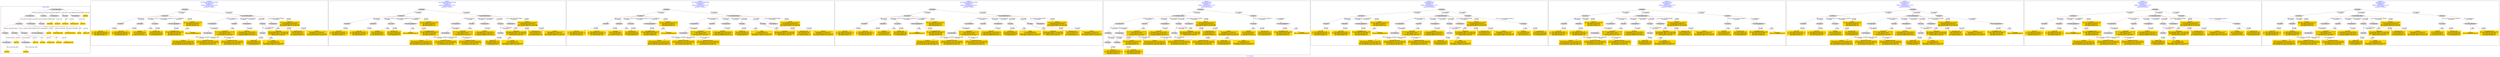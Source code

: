 digraph n0 {
fontcolor="blue"
remincross="true"
label="s21-s-met.json"
subgraph cluster_0 {
label="1-correct model"
n2[style="filled",color="white",fillcolor="lightgray",label="E12_Production1"];
n3[style="filled",color="white",fillcolor="lightgray",label="E21_Person1"];
n4[style="filled",color="white",fillcolor="lightgray",label="E52_Time-Span3"];
n5[style="filled",color="white",fillcolor="lightgray",label="E55_Type1"];
n6[style="filled",color="white",fillcolor="lightgray",label="E67_Birth1"];
n7[style="filled",color="white",fillcolor="lightgray",label="E69_Death1"];
n8[style="filled",color="white",fillcolor="lightgray",label="E74_Group1"];
n9[style="filled",color="white",fillcolor="lightgray",label="E82_Actor_Appellation1"];
n10[style="filled",color="white",fillcolor="lightgray",label="E22_Man-Made_Object1"];
n11[style="filled",color="white",fillcolor="lightgray",label="E35_Title1"];
n12[style="filled",color="white",fillcolor="lightgray",label="E54_Dimension1"];
n13[style="filled",color="white",fillcolor="lightgray",label="E55_Type2"];
n14[style="filled",color="white",fillcolor="lightgray",label="E8_Acquisition1"];
n15[style="filled",color="white",fillcolor="lightgray",label="E52_Time-Span1"];
n16[style="filled",color="white",fillcolor="lightgray",label="E52_Time-Span2"];
n17[shape="plaintext",style="filled",fillcolor="gold",label="nationality"];
n18[shape="plaintext",style="filled",fillcolor="gold",label="medium"];
n19[shape="plaintext",style="filled",fillcolor="gold",label="dateOfEndOfCreation"];
n20[shape="plaintext",style="filled",fillcolor="gold",label="birthDate"];
n21[shape="plaintext",style="filled",fillcolor="gold",label="dateOfStartOfCreation"];
n22[shape="plaintext",style="filled",fillcolor="gold",label="classification"];
n23[shape="plaintext",style="filled",fillcolor="gold",label="deathDate"];
n24[shape="plaintext",style="filled",fillcolor="gold",label="creditLine"];
n25[shape="plaintext",style="filled",fillcolor="gold",label="medium_URI"];
n26[shape="plaintext",style="filled",fillcolor="gold",label="artworkTitle"];
n27[shape="plaintext",style="filled",fillcolor="gold",label="dimensions"];
n28[shape="plaintext",style="filled",fillcolor="gold",label="artistName"];
n29[shape="plaintext",style="filled",fillcolor="gold",label="Birth_URI"];
n30[shape="plaintext",style="filled",fillcolor="gold",label="artistURI"];
n31[shape="plaintext",style="filled",fillcolor="gold",label="classification_URI"];
n32[shape="plaintext",style="filled",fillcolor="gold",label="objectURI"];
n33[shape="plaintext",style="filled",fillcolor="gold",label="nationality_URI"];
n34[shape="plaintext",style="filled",fillcolor="gold",label="Death_URI"];
n35[shape="plaintext",style="filled",fillcolor="gold",label="artistAppellationURI"];
}
subgraph cluster_1 {
label="candidate 0\nlink coherence:0.06451612903225806\nnode coherence:0.1\nconfidence:1.0\nmapping score:0.4222222222222223\ncost:1804.451588\n-precision:0.77-recall:0.71"
n37[style="filled",color="white",fillcolor="lightgray",label="E12_Production1"];
n38[style="filled",color="white",fillcolor="lightgray",label="E52_Time-Span1"];
n39[style="filled",color="white",fillcolor="lightgray",label="E21_Person1"];
n40[style="filled",color="white",fillcolor="lightgray",label="E67_Birth1"];
n41[style="filled",color="white",fillcolor="lightgray",label="E69_Death1"];
n42[style="filled",color="white",fillcolor="lightgray",label="E74_Group1"];
n43[style="filled",color="white",fillcolor="lightgray",label="E82_Actor_Appellation1"];
n44[style="filled",color="white",fillcolor="lightgray",label="E22_Man-Made_Object1"];
n45[style="filled",color="white",fillcolor="lightgray",label="E35_Title1"];
n46[style="filled",color="white",fillcolor="lightgray",label="E54_Dimension1"];
n47[style="filled",color="white",fillcolor="lightgray",label="E55_Type2"];
n48[style="filled",color="white",fillcolor="lightgray",label="E8_Acquisition1"];
n49[style="filled",color="white",fillcolor="lightgray",label="E38_Image1"];
n50[style="filled",color="white",fillcolor="lightgray",label="E55_Type1"];
n51[shape="plaintext",style="filled",fillcolor="gold",label="classification\n[E73_Information_Object,P3_has_note,0.342]\n[E22_Man-Made_Object,P3_has_note,0.283]\n[E33_Linguistic_Object,P3_has_note,0.215]\n[E39_Actor,P3_has_note,0.16]"];
n52[shape="plaintext",style="filled",fillcolor="gold",label="classification_URI\n[E55_Type,classLink,0.612]\n[E55_Type,label,0.155]\n[E74_Group,classLink,0.12]\n[E57_Material,classLink,0.113]"];
n53[shape="plaintext",style="filled",fillcolor="gold",label="artistAppellationURI\n[E82_Actor_Appellation,classLink,0.693]\n[E21_Person,classLink,0.204]\n[E67_Birth,classLink,0.052]\n[E69_Death,classLink,0.052]"];
n54[shape="plaintext",style="filled",fillcolor="gold",label="Birth_URI\n[E67_Birth,classLink,0.518]\n[E82_Actor_Appellation,classLink,0.191]\n[E21_Person,classLink,0.15]\n[E69_Death,classLink,0.141]"];
n55[shape="plaintext",style="filled",fillcolor="gold",label="dimensions\n[E54_Dimension,P3_has_note,0.822]\n[E22_Man-Made_Object,P3_has_note,0.079]\n[E82_Actor_Appellation,label,0.053]\n[E73_Information_Object,P3_has_note,0.045]"];
n56[shape="plaintext",style="filled",fillcolor="gold",label="medium_URI\n[E74_Group,classLink,0.326]\n[E55_Type,classLink,0.312]\n[E57_Material,classLink,0.306]\n[E55_Type,label,0.055]"];
n57[shape="plaintext",style="filled",fillcolor="gold",label="medium\n[E55_Type,label,0.338]\n[E57_Material,label,0.306]\n[E29_Design_or_Procedure,P3_has_note,0.239]\n[E33_Linguistic_Object,P3_has_note,0.117]"];
n58[shape="plaintext",style="filled",fillcolor="gold",label="artworkTitle\n[E22_Man-Made_Object,P3_has_note,0.315]\n[E35_Title,label,0.244]\n[E33_Linguistic_Object,P3_has_note,0.239]\n[E21_Person,P3_has_note,0.202]"];
n59[shape="plaintext",style="filled",fillcolor="gold",label="birthDate\n[E69_Death,P82_at_some_time_within,0.415]\n[E52_Time-Span,P82b_end_of_the_end,0.339]\n[E52_Time-Span,P82_at_some_time_within,0.174]\n[E52_Time-Span,P82a_begin_of_the_begin,0.073]"];
n60[shape="plaintext",style="filled",fillcolor="gold",label="dateOfStartOfCreation\n[E52_Time-Span,P82b_end_of_the_end,0.404]\n[E52_Time-Span,P82_at_some_time_within,0.285]\n[E12_Production,P3_has_note,0.167]\n[E34_Inscription,P3_has_note,0.144]"];
n61[shape="plaintext",style="filled",fillcolor="gold",label="nationality\n[E74_Group,label,0.522]\n[E74_Group,classLink,0.36]\n[E55_Type,label,0.063]\n[E21_Person,P3_has_note,0.055]"];
n62[shape="plaintext",style="filled",fillcolor="gold",label="dateOfEndOfCreation\n[E52_Time-Span,P82b_end_of_the_end,0.404]\n[E52_Time-Span,P82_at_some_time_within,0.285]\n[E12_Production,P3_has_note,0.167]\n[E34_Inscription,P3_has_note,0.144]"];
n63[shape="plaintext",style="filled",fillcolor="gold",label="nationality_URI\n[E74_Group,classLink,0.71]\n[E55_Type,classLink,0.169]\n[E57_Material,classLink,0.081]\n[E74_Group,label,0.039]"];
n64[shape="plaintext",style="filled",fillcolor="gold",label="creditLine\n[E8_Acquisition,P3_has_note,0.572]\n[E30_Right,P3_has_note,0.276]\n[E73_Information_Object,P3_has_note,0.081]\n[E33_Linguistic_Object,P3_has_note,0.071]"];
n65[shape="plaintext",style="filled",fillcolor="gold",label="artistName\n[E82_Actor_Appellation,label,1.0]"];
n66[shape="plaintext",style="filled",fillcolor="gold",label="artistURI\n[E82_Actor_Appellation,classLink,0.307]\n[E21_Person,classLink,0.24]\n[E67_Birth,classLink,0.227]\n[E69_Death,classLink,0.226]"];
n67[shape="plaintext",style="filled",fillcolor="gold",label="Death_URI\n[E69_Death,classLink,0.516]\n[E82_Actor_Appellation,classLink,0.191]\n[E21_Person,classLink,0.149]\n[E67_Birth,classLink,0.144]"];
n68[shape="plaintext",style="filled",fillcolor="gold",label="objectURI\n[E22_Man-Made_Object,classLink,0.668]\n[E8_Acquisition,classLink,0.256]\n[E22_Man-Made_Object,P3_has_note,0.04]\n[E33_Linguistic_Object,P3_has_note,0.036]"];
}
subgraph cluster_2 {
label="candidate 1\nlink coherence:0.06451612903225806\nnode coherence:0.1\nconfidence:1.0\nmapping score:0.4222222222222223\ncost:1804.469716\n-precision:0.77-recall:0.71"
n70[style="filled",color="white",fillcolor="lightgray",label="E12_Production1"];
n71[style="filled",color="white",fillcolor="lightgray",label="E52_Time-Span1"];
n72[style="filled",color="white",fillcolor="lightgray",label="E21_Person1"];
n73[style="filled",color="white",fillcolor="lightgray",label="E67_Birth1"];
n74[style="filled",color="white",fillcolor="lightgray",label="E69_Death1"];
n75[style="filled",color="white",fillcolor="lightgray",label="E74_Group1"];
n76[style="filled",color="white",fillcolor="lightgray",label="E82_Actor_Appellation2"];
n77[style="filled",color="white",fillcolor="lightgray",label="E22_Man-Made_Object1"];
n78[style="filled",color="white",fillcolor="lightgray",label="E35_Title1"];
n79[style="filled",color="white",fillcolor="lightgray",label="E54_Dimension1"];
n80[style="filled",color="white",fillcolor="lightgray",label="E55_Type2"];
n81[style="filled",color="white",fillcolor="lightgray",label="E8_Acquisition1"];
n82[style="filled",color="white",fillcolor="lightgray",label="E38_Image1"];
n83[style="filled",color="white",fillcolor="lightgray",label="E55_Type1"];
n84[shape="plaintext",style="filled",fillcolor="gold",label="classification\n[E73_Information_Object,P3_has_note,0.342]\n[E22_Man-Made_Object,P3_has_note,0.283]\n[E33_Linguistic_Object,P3_has_note,0.215]\n[E39_Actor,P3_has_note,0.16]"];
n85[shape="plaintext",style="filled",fillcolor="gold",label="classification_URI\n[E55_Type,classLink,0.612]\n[E55_Type,label,0.155]\n[E74_Group,classLink,0.12]\n[E57_Material,classLink,0.113]"];
n86[shape="plaintext",style="filled",fillcolor="gold",label="artistName\n[E82_Actor_Appellation,label,1.0]"];
n87[shape="plaintext",style="filled",fillcolor="gold",label="Birth_URI\n[E67_Birth,classLink,0.518]\n[E82_Actor_Appellation,classLink,0.191]\n[E21_Person,classLink,0.15]\n[E69_Death,classLink,0.141]"];
n88[shape="plaintext",style="filled",fillcolor="gold",label="dimensions\n[E54_Dimension,P3_has_note,0.822]\n[E22_Man-Made_Object,P3_has_note,0.079]\n[E82_Actor_Appellation,label,0.053]\n[E73_Information_Object,P3_has_note,0.045]"];
n89[shape="plaintext",style="filled",fillcolor="gold",label="medium_URI\n[E74_Group,classLink,0.326]\n[E55_Type,classLink,0.312]\n[E57_Material,classLink,0.306]\n[E55_Type,label,0.055]"];
n90[shape="plaintext",style="filled",fillcolor="gold",label="medium\n[E55_Type,label,0.338]\n[E57_Material,label,0.306]\n[E29_Design_or_Procedure,P3_has_note,0.239]\n[E33_Linguistic_Object,P3_has_note,0.117]"];
n91[shape="plaintext",style="filled",fillcolor="gold",label="artworkTitle\n[E22_Man-Made_Object,P3_has_note,0.315]\n[E35_Title,label,0.244]\n[E33_Linguistic_Object,P3_has_note,0.239]\n[E21_Person,P3_has_note,0.202]"];
n92[shape="plaintext",style="filled",fillcolor="gold",label="artistAppellationURI\n[E82_Actor_Appellation,classLink,0.693]\n[E21_Person,classLink,0.204]\n[E67_Birth,classLink,0.052]\n[E69_Death,classLink,0.052]"];
n93[shape="plaintext",style="filled",fillcolor="gold",label="birthDate\n[E69_Death,P82_at_some_time_within,0.415]\n[E52_Time-Span,P82b_end_of_the_end,0.339]\n[E52_Time-Span,P82_at_some_time_within,0.174]\n[E52_Time-Span,P82a_begin_of_the_begin,0.073]"];
n94[shape="plaintext",style="filled",fillcolor="gold",label="dateOfStartOfCreation\n[E52_Time-Span,P82b_end_of_the_end,0.404]\n[E52_Time-Span,P82_at_some_time_within,0.285]\n[E12_Production,P3_has_note,0.167]\n[E34_Inscription,P3_has_note,0.144]"];
n95[shape="plaintext",style="filled",fillcolor="gold",label="nationality\n[E74_Group,label,0.522]\n[E74_Group,classLink,0.36]\n[E55_Type,label,0.063]\n[E21_Person,P3_has_note,0.055]"];
n96[shape="plaintext",style="filled",fillcolor="gold",label="dateOfEndOfCreation\n[E52_Time-Span,P82b_end_of_the_end,0.404]\n[E52_Time-Span,P82_at_some_time_within,0.285]\n[E12_Production,P3_has_note,0.167]\n[E34_Inscription,P3_has_note,0.144]"];
n97[shape="plaintext",style="filled",fillcolor="gold",label="nationality_URI\n[E74_Group,classLink,0.71]\n[E55_Type,classLink,0.169]\n[E57_Material,classLink,0.081]\n[E74_Group,label,0.039]"];
n98[shape="plaintext",style="filled",fillcolor="gold",label="creditLine\n[E8_Acquisition,P3_has_note,0.572]\n[E30_Right,P3_has_note,0.276]\n[E73_Information_Object,P3_has_note,0.081]\n[E33_Linguistic_Object,P3_has_note,0.071]"];
n99[shape="plaintext",style="filled",fillcolor="gold",label="artistURI\n[E82_Actor_Appellation,classLink,0.307]\n[E21_Person,classLink,0.24]\n[E67_Birth,classLink,0.227]\n[E69_Death,classLink,0.226]"];
n100[shape="plaintext",style="filled",fillcolor="gold",label="Death_URI\n[E69_Death,classLink,0.516]\n[E82_Actor_Appellation,classLink,0.191]\n[E21_Person,classLink,0.149]\n[E67_Birth,classLink,0.144]"];
n101[shape="plaintext",style="filled",fillcolor="gold",label="objectURI\n[E22_Man-Made_Object,classLink,0.668]\n[E8_Acquisition,classLink,0.256]\n[E22_Man-Made_Object,P3_has_note,0.04]\n[E33_Linguistic_Object,P3_has_note,0.036]"];
}
subgraph cluster_3 {
label="candidate 2\nlink coherence:0.06451612903225806\nnode coherence:0.1\nconfidence:1.0\nmapping score:0.4222222222222223\ncost:1804.590231\n-precision:0.77-recall:0.71"
n103[style="filled",color="white",fillcolor="lightgray",label="E12_Production1"];
n104[style="filled",color="white",fillcolor="lightgray",label="E52_Time-Span1"];
n105[style="filled",color="white",fillcolor="lightgray",label="E21_Person1"];
n106[style="filled",color="white",fillcolor="lightgray",label="E67_Birth1"];
n107[style="filled",color="white",fillcolor="lightgray",label="E69_Death1"];
n108[style="filled",color="white",fillcolor="lightgray",label="E74_Group1"];
n109[style="filled",color="white",fillcolor="lightgray",label="E82_Actor_Appellation1"];
n110[style="filled",color="white",fillcolor="lightgray",label="E22_Man-Made_Object1"];
n111[style="filled",color="white",fillcolor="lightgray",label="E35_Title1"];
n112[style="filled",color="white",fillcolor="lightgray",label="E54_Dimension1"];
n113[style="filled",color="white",fillcolor="lightgray",label="E55_Type1"];
n114[style="filled",color="white",fillcolor="lightgray",label="E55_Type2"];
n115[style="filled",color="white",fillcolor="lightgray",label="E8_Acquisition1"];
n116[style="filled",color="white",fillcolor="lightgray",label="E38_Image1"];
n117[shape="plaintext",style="filled",fillcolor="gold",label="classification\n[E73_Information_Object,P3_has_note,0.342]\n[E22_Man-Made_Object,P3_has_note,0.283]\n[E33_Linguistic_Object,P3_has_note,0.215]\n[E39_Actor,P3_has_note,0.16]"];
n118[shape="plaintext",style="filled",fillcolor="gold",label="classification_URI\n[E55_Type,classLink,0.612]\n[E55_Type,label,0.155]\n[E74_Group,classLink,0.12]\n[E57_Material,classLink,0.113]"];
n119[shape="plaintext",style="filled",fillcolor="gold",label="artistAppellationURI\n[E82_Actor_Appellation,classLink,0.693]\n[E21_Person,classLink,0.204]\n[E67_Birth,classLink,0.052]\n[E69_Death,classLink,0.052]"];
n120[shape="plaintext",style="filled",fillcolor="gold",label="Birth_URI\n[E67_Birth,classLink,0.518]\n[E82_Actor_Appellation,classLink,0.191]\n[E21_Person,classLink,0.15]\n[E69_Death,classLink,0.141]"];
n121[shape="plaintext",style="filled",fillcolor="gold",label="dimensions\n[E54_Dimension,P3_has_note,0.822]\n[E22_Man-Made_Object,P3_has_note,0.079]\n[E82_Actor_Appellation,label,0.053]\n[E73_Information_Object,P3_has_note,0.045]"];
n122[shape="plaintext",style="filled",fillcolor="gold",label="medium_URI\n[E74_Group,classLink,0.326]\n[E55_Type,classLink,0.312]\n[E57_Material,classLink,0.306]\n[E55_Type,label,0.055]"];
n123[shape="plaintext",style="filled",fillcolor="gold",label="medium\n[E55_Type,label,0.338]\n[E57_Material,label,0.306]\n[E29_Design_or_Procedure,P3_has_note,0.239]\n[E33_Linguistic_Object,P3_has_note,0.117]"];
n124[shape="plaintext",style="filled",fillcolor="gold",label="artworkTitle\n[E22_Man-Made_Object,P3_has_note,0.315]\n[E35_Title,label,0.244]\n[E33_Linguistic_Object,P3_has_note,0.239]\n[E21_Person,P3_has_note,0.202]"];
n125[shape="plaintext",style="filled",fillcolor="gold",label="birthDate\n[E69_Death,P82_at_some_time_within,0.415]\n[E52_Time-Span,P82b_end_of_the_end,0.339]\n[E52_Time-Span,P82_at_some_time_within,0.174]\n[E52_Time-Span,P82a_begin_of_the_begin,0.073]"];
n126[shape="plaintext",style="filled",fillcolor="gold",label="dateOfStartOfCreation\n[E52_Time-Span,P82b_end_of_the_end,0.404]\n[E52_Time-Span,P82_at_some_time_within,0.285]\n[E12_Production,P3_has_note,0.167]\n[E34_Inscription,P3_has_note,0.144]"];
n127[shape="plaintext",style="filled",fillcolor="gold",label="nationality\n[E74_Group,label,0.522]\n[E74_Group,classLink,0.36]\n[E55_Type,label,0.063]\n[E21_Person,P3_has_note,0.055]"];
n128[shape="plaintext",style="filled",fillcolor="gold",label="dateOfEndOfCreation\n[E52_Time-Span,P82b_end_of_the_end,0.404]\n[E52_Time-Span,P82_at_some_time_within,0.285]\n[E12_Production,P3_has_note,0.167]\n[E34_Inscription,P3_has_note,0.144]"];
n129[shape="plaintext",style="filled",fillcolor="gold",label="nationality_URI\n[E74_Group,classLink,0.71]\n[E55_Type,classLink,0.169]\n[E57_Material,classLink,0.081]\n[E74_Group,label,0.039]"];
n130[shape="plaintext",style="filled",fillcolor="gold",label="creditLine\n[E8_Acquisition,P3_has_note,0.572]\n[E30_Right,P3_has_note,0.276]\n[E73_Information_Object,P3_has_note,0.081]\n[E33_Linguistic_Object,P3_has_note,0.071]"];
n131[shape="plaintext",style="filled",fillcolor="gold",label="artistName\n[E82_Actor_Appellation,label,1.0]"];
n132[shape="plaintext",style="filled",fillcolor="gold",label="artistURI\n[E82_Actor_Appellation,classLink,0.307]\n[E21_Person,classLink,0.24]\n[E67_Birth,classLink,0.227]\n[E69_Death,classLink,0.226]"];
n133[shape="plaintext",style="filled",fillcolor="gold",label="Death_URI\n[E69_Death,classLink,0.516]\n[E82_Actor_Appellation,classLink,0.191]\n[E21_Person,classLink,0.149]\n[E67_Birth,classLink,0.144]"];
n134[shape="plaintext",style="filled",fillcolor="gold",label="objectURI\n[E22_Man-Made_Object,classLink,0.668]\n[E8_Acquisition,classLink,0.256]\n[E22_Man-Made_Object,P3_has_note,0.04]\n[E33_Linguistic_Object,P3_has_note,0.036]"];
}
subgraph cluster_4 {
label="candidate 3\nlink coherence:0.06451612903225806\nnode coherence:0.1\nconfidence:1.0\nmapping score:0.4222222222222223\ncost:1804.608359\n-precision:0.77-recall:0.71"
n136[style="filled",color="white",fillcolor="lightgray",label="E12_Production1"];
n137[style="filled",color="white",fillcolor="lightgray",label="E52_Time-Span1"];
n138[style="filled",color="white",fillcolor="lightgray",label="E21_Person1"];
n139[style="filled",color="white",fillcolor="lightgray",label="E67_Birth1"];
n140[style="filled",color="white",fillcolor="lightgray",label="E69_Death1"];
n141[style="filled",color="white",fillcolor="lightgray",label="E74_Group1"];
n142[style="filled",color="white",fillcolor="lightgray",label="E82_Actor_Appellation2"];
n143[style="filled",color="white",fillcolor="lightgray",label="E22_Man-Made_Object1"];
n144[style="filled",color="white",fillcolor="lightgray",label="E35_Title1"];
n145[style="filled",color="white",fillcolor="lightgray",label="E54_Dimension1"];
n146[style="filled",color="white",fillcolor="lightgray",label="E55_Type1"];
n147[style="filled",color="white",fillcolor="lightgray",label="E55_Type2"];
n148[style="filled",color="white",fillcolor="lightgray",label="E8_Acquisition1"];
n149[style="filled",color="white",fillcolor="lightgray",label="E38_Image1"];
n150[shape="plaintext",style="filled",fillcolor="gold",label="classification\n[E73_Information_Object,P3_has_note,0.342]\n[E22_Man-Made_Object,P3_has_note,0.283]\n[E33_Linguistic_Object,P3_has_note,0.215]\n[E39_Actor,P3_has_note,0.16]"];
n151[shape="plaintext",style="filled",fillcolor="gold",label="classification_URI\n[E55_Type,classLink,0.612]\n[E55_Type,label,0.155]\n[E74_Group,classLink,0.12]\n[E57_Material,classLink,0.113]"];
n152[shape="plaintext",style="filled",fillcolor="gold",label="artistName\n[E82_Actor_Appellation,label,1.0]"];
n153[shape="plaintext",style="filled",fillcolor="gold",label="Birth_URI\n[E67_Birth,classLink,0.518]\n[E82_Actor_Appellation,classLink,0.191]\n[E21_Person,classLink,0.15]\n[E69_Death,classLink,0.141]"];
n154[shape="plaintext",style="filled",fillcolor="gold",label="dimensions\n[E54_Dimension,P3_has_note,0.822]\n[E22_Man-Made_Object,P3_has_note,0.079]\n[E82_Actor_Appellation,label,0.053]\n[E73_Information_Object,P3_has_note,0.045]"];
n155[shape="plaintext",style="filled",fillcolor="gold",label="medium_URI\n[E74_Group,classLink,0.326]\n[E55_Type,classLink,0.312]\n[E57_Material,classLink,0.306]\n[E55_Type,label,0.055]"];
n156[shape="plaintext",style="filled",fillcolor="gold",label="medium\n[E55_Type,label,0.338]\n[E57_Material,label,0.306]\n[E29_Design_or_Procedure,P3_has_note,0.239]\n[E33_Linguistic_Object,P3_has_note,0.117]"];
n157[shape="plaintext",style="filled",fillcolor="gold",label="artworkTitle\n[E22_Man-Made_Object,P3_has_note,0.315]\n[E35_Title,label,0.244]\n[E33_Linguistic_Object,P3_has_note,0.239]\n[E21_Person,P3_has_note,0.202]"];
n158[shape="plaintext",style="filled",fillcolor="gold",label="artistAppellationURI\n[E82_Actor_Appellation,classLink,0.693]\n[E21_Person,classLink,0.204]\n[E67_Birth,classLink,0.052]\n[E69_Death,classLink,0.052]"];
n159[shape="plaintext",style="filled",fillcolor="gold",label="birthDate\n[E69_Death,P82_at_some_time_within,0.415]\n[E52_Time-Span,P82b_end_of_the_end,0.339]\n[E52_Time-Span,P82_at_some_time_within,0.174]\n[E52_Time-Span,P82a_begin_of_the_begin,0.073]"];
n160[shape="plaintext",style="filled",fillcolor="gold",label="dateOfStartOfCreation\n[E52_Time-Span,P82b_end_of_the_end,0.404]\n[E52_Time-Span,P82_at_some_time_within,0.285]\n[E12_Production,P3_has_note,0.167]\n[E34_Inscription,P3_has_note,0.144]"];
n161[shape="plaintext",style="filled",fillcolor="gold",label="nationality\n[E74_Group,label,0.522]\n[E74_Group,classLink,0.36]\n[E55_Type,label,0.063]\n[E21_Person,P3_has_note,0.055]"];
n162[shape="plaintext",style="filled",fillcolor="gold",label="dateOfEndOfCreation\n[E52_Time-Span,P82b_end_of_the_end,0.404]\n[E52_Time-Span,P82_at_some_time_within,0.285]\n[E12_Production,P3_has_note,0.167]\n[E34_Inscription,P3_has_note,0.144]"];
n163[shape="plaintext",style="filled",fillcolor="gold",label="nationality_URI\n[E74_Group,classLink,0.71]\n[E55_Type,classLink,0.169]\n[E57_Material,classLink,0.081]\n[E74_Group,label,0.039]"];
n164[shape="plaintext",style="filled",fillcolor="gold",label="creditLine\n[E8_Acquisition,P3_has_note,0.572]\n[E30_Right,P3_has_note,0.276]\n[E73_Information_Object,P3_has_note,0.081]\n[E33_Linguistic_Object,P3_has_note,0.071]"];
n165[shape="plaintext",style="filled",fillcolor="gold",label="artistURI\n[E82_Actor_Appellation,classLink,0.307]\n[E21_Person,classLink,0.24]\n[E67_Birth,classLink,0.227]\n[E69_Death,classLink,0.226]"];
n166[shape="plaintext",style="filled",fillcolor="gold",label="Death_URI\n[E69_Death,classLink,0.516]\n[E82_Actor_Appellation,classLink,0.191]\n[E21_Person,classLink,0.149]\n[E67_Birth,classLink,0.144]"];
n167[shape="plaintext",style="filled",fillcolor="gold",label="objectURI\n[E22_Man-Made_Object,classLink,0.668]\n[E8_Acquisition,classLink,0.256]\n[E22_Man-Made_Object,P3_has_note,0.04]\n[E33_Linguistic_Object,P3_has_note,0.036]"];
}
subgraph cluster_5 {
label="candidate 4\nlink coherence:0.0625\nnode coherence:0.1\nconfidence:1.0\nmapping score:0.4222222222222223\ncost:1804.833125\n-precision:0.64-recall:0.64"
n169[style="filled",color="white",fillcolor="lightgray",label="E12_Production1"];
n170[style="filled",color="white",fillcolor="lightgray",label="E21_Person1"];
n171[style="filled",color="white",fillcolor="lightgray",label="E52_Time-Span1"];
n172[style="filled",color="white",fillcolor="lightgray",label="E67_Birth1"];
n173[style="filled",color="white",fillcolor="lightgray",label="E69_Death1"];
n174[style="filled",color="white",fillcolor="lightgray",label="E22_Man-Made_Object1"];
n175[style="filled",color="white",fillcolor="lightgray",label="E35_Title1"];
n176[style="filled",color="white",fillcolor="lightgray",label="E54_Dimension1"];
n177[style="filled",color="white",fillcolor="lightgray",label="E55_Type2"];
n178[style="filled",color="white",fillcolor="lightgray",label="E8_Acquisition1"];
n179[style="filled",color="white",fillcolor="lightgray",label="E38_Image1"];
n180[style="filled",color="white",fillcolor="lightgray",label="E39_Actor1"];
n181[style="filled",color="white",fillcolor="lightgray",label="E74_Group1"];
n182[style="filled",color="white",fillcolor="lightgray",label="E82_Actor_Appellation1"];
n183[style="filled",color="white",fillcolor="lightgray",label="E55_Type1"];
n184[shape="plaintext",style="filled",fillcolor="gold",label="classification\n[E73_Information_Object,P3_has_note,0.342]\n[E22_Man-Made_Object,P3_has_note,0.283]\n[E33_Linguistic_Object,P3_has_note,0.215]\n[E39_Actor,P3_has_note,0.16]"];
n185[shape="plaintext",style="filled",fillcolor="gold",label="classification_URI\n[E55_Type,classLink,0.612]\n[E55_Type,label,0.155]\n[E74_Group,classLink,0.12]\n[E57_Material,classLink,0.113]"];
n186[shape="plaintext",style="filled",fillcolor="gold",label="artistAppellationURI\n[E82_Actor_Appellation,classLink,0.693]\n[E21_Person,classLink,0.204]\n[E67_Birth,classLink,0.052]\n[E69_Death,classLink,0.052]"];
n187[shape="plaintext",style="filled",fillcolor="gold",label="Birth_URI\n[E67_Birth,classLink,0.518]\n[E82_Actor_Appellation,classLink,0.191]\n[E21_Person,classLink,0.15]\n[E69_Death,classLink,0.141]"];
n188[shape="plaintext",style="filled",fillcolor="gold",label="dimensions\n[E54_Dimension,P3_has_note,0.822]\n[E22_Man-Made_Object,P3_has_note,0.079]\n[E82_Actor_Appellation,label,0.053]\n[E73_Information_Object,P3_has_note,0.045]"];
n189[shape="plaintext",style="filled",fillcolor="gold",label="medium_URI\n[E74_Group,classLink,0.326]\n[E55_Type,classLink,0.312]\n[E57_Material,classLink,0.306]\n[E55_Type,label,0.055]"];
n190[shape="plaintext",style="filled",fillcolor="gold",label="medium\n[E55_Type,label,0.338]\n[E57_Material,label,0.306]\n[E29_Design_or_Procedure,P3_has_note,0.239]\n[E33_Linguistic_Object,P3_has_note,0.117]"];
n191[shape="plaintext",style="filled",fillcolor="gold",label="artworkTitle\n[E22_Man-Made_Object,P3_has_note,0.315]\n[E35_Title,label,0.244]\n[E33_Linguistic_Object,P3_has_note,0.239]\n[E21_Person,P3_has_note,0.202]"];
n192[shape="plaintext",style="filled",fillcolor="gold",label="birthDate\n[E69_Death,P82_at_some_time_within,0.415]\n[E52_Time-Span,P82b_end_of_the_end,0.339]\n[E52_Time-Span,P82_at_some_time_within,0.174]\n[E52_Time-Span,P82a_begin_of_the_begin,0.073]"];
n193[shape="plaintext",style="filled",fillcolor="gold",label="dateOfStartOfCreation\n[E52_Time-Span,P82b_end_of_the_end,0.404]\n[E52_Time-Span,P82_at_some_time_within,0.285]\n[E12_Production,P3_has_note,0.167]\n[E34_Inscription,P3_has_note,0.144]"];
n194[shape="plaintext",style="filled",fillcolor="gold",label="nationality\n[E74_Group,label,0.522]\n[E74_Group,classLink,0.36]\n[E55_Type,label,0.063]\n[E21_Person,P3_has_note,0.055]"];
n195[shape="plaintext",style="filled",fillcolor="gold",label="dateOfEndOfCreation\n[E52_Time-Span,P82b_end_of_the_end,0.404]\n[E52_Time-Span,P82_at_some_time_within,0.285]\n[E12_Production,P3_has_note,0.167]\n[E34_Inscription,P3_has_note,0.144]"];
n196[shape="plaintext",style="filled",fillcolor="gold",label="nationality_URI\n[E74_Group,classLink,0.71]\n[E55_Type,classLink,0.169]\n[E57_Material,classLink,0.081]\n[E74_Group,label,0.039]"];
n197[shape="plaintext",style="filled",fillcolor="gold",label="creditLine\n[E8_Acquisition,P3_has_note,0.572]\n[E30_Right,P3_has_note,0.276]\n[E73_Information_Object,P3_has_note,0.081]\n[E33_Linguistic_Object,P3_has_note,0.071]"];
n198[shape="plaintext",style="filled",fillcolor="gold",label="artistName\n[E82_Actor_Appellation,label,1.0]"];
n199[shape="plaintext",style="filled",fillcolor="gold",label="artistURI\n[E82_Actor_Appellation,classLink,0.307]\n[E21_Person,classLink,0.24]\n[E67_Birth,classLink,0.227]\n[E69_Death,classLink,0.226]"];
n200[shape="plaintext",style="filled",fillcolor="gold",label="Death_URI\n[E69_Death,classLink,0.516]\n[E82_Actor_Appellation,classLink,0.191]\n[E21_Person,classLink,0.149]\n[E67_Birth,classLink,0.144]"];
n201[shape="plaintext",style="filled",fillcolor="gold",label="objectURI\n[E22_Man-Made_Object,classLink,0.668]\n[E8_Acquisition,classLink,0.256]\n[E22_Man-Made_Object,P3_has_note,0.04]\n[E33_Linguistic_Object,P3_has_note,0.036]"];
}
subgraph cluster_6 {
label="candidate 5\nlink coherence:0.0625\nnode coherence:0.1\nconfidence:1.0\nmapping score:0.4222222222222223\ncost:1804.850655\n-precision:0.64-recall:0.64"
n203[style="filled",color="white",fillcolor="lightgray",label="E12_Production1"];
n204[style="filled",color="white",fillcolor="lightgray",label="E52_Time-Span1"];
n205[style="filled",color="white",fillcolor="lightgray",label="E21_Person1"];
n206[style="filled",color="white",fillcolor="lightgray",label="E67_Birth1"];
n207[style="filled",color="white",fillcolor="lightgray",label="E69_Death1"];
n208[style="filled",color="white",fillcolor="lightgray",label="E82_Actor_Appellation1"];
n209[style="filled",color="white",fillcolor="lightgray",label="E22_Man-Made_Object1"];
n210[style="filled",color="white",fillcolor="lightgray",label="E35_Title1"];
n211[style="filled",color="white",fillcolor="lightgray",label="E54_Dimension1"];
n212[style="filled",color="white",fillcolor="lightgray",label="E55_Type2"];
n213[style="filled",color="white",fillcolor="lightgray",label="E8_Acquisition1"];
n214[style="filled",color="white",fillcolor="lightgray",label="E38_Image1"];
n215[style="filled",color="white",fillcolor="lightgray",label="E39_Actor1"];
n216[style="filled",color="white",fillcolor="lightgray",label="E74_Group1"];
n217[style="filled",color="white",fillcolor="lightgray",label="E55_Type1"];
n218[shape="plaintext",style="filled",fillcolor="gold",label="classification\n[E73_Information_Object,P3_has_note,0.342]\n[E22_Man-Made_Object,P3_has_note,0.283]\n[E33_Linguistic_Object,P3_has_note,0.215]\n[E39_Actor,P3_has_note,0.16]"];
n219[shape="plaintext",style="filled",fillcolor="gold",label="classification_URI\n[E55_Type,classLink,0.612]\n[E55_Type,label,0.155]\n[E74_Group,classLink,0.12]\n[E57_Material,classLink,0.113]"];
n220[shape="plaintext",style="filled",fillcolor="gold",label="artistAppellationURI\n[E82_Actor_Appellation,classLink,0.693]\n[E21_Person,classLink,0.204]\n[E67_Birth,classLink,0.052]\n[E69_Death,classLink,0.052]"];
n221[shape="plaintext",style="filled",fillcolor="gold",label="Birth_URI\n[E67_Birth,classLink,0.518]\n[E82_Actor_Appellation,classLink,0.191]\n[E21_Person,classLink,0.15]\n[E69_Death,classLink,0.141]"];
n222[shape="plaintext",style="filled",fillcolor="gold",label="dimensions\n[E54_Dimension,P3_has_note,0.822]\n[E22_Man-Made_Object,P3_has_note,0.079]\n[E82_Actor_Appellation,label,0.053]\n[E73_Information_Object,P3_has_note,0.045]"];
n223[shape="plaintext",style="filled",fillcolor="gold",label="medium_URI\n[E74_Group,classLink,0.326]\n[E55_Type,classLink,0.312]\n[E57_Material,classLink,0.306]\n[E55_Type,label,0.055]"];
n224[shape="plaintext",style="filled",fillcolor="gold",label="medium\n[E55_Type,label,0.338]\n[E57_Material,label,0.306]\n[E29_Design_or_Procedure,P3_has_note,0.239]\n[E33_Linguistic_Object,P3_has_note,0.117]"];
n225[shape="plaintext",style="filled",fillcolor="gold",label="artworkTitle\n[E22_Man-Made_Object,P3_has_note,0.315]\n[E35_Title,label,0.244]\n[E33_Linguistic_Object,P3_has_note,0.239]\n[E21_Person,P3_has_note,0.202]"];
n226[shape="plaintext",style="filled",fillcolor="gold",label="birthDate\n[E69_Death,P82_at_some_time_within,0.415]\n[E52_Time-Span,P82b_end_of_the_end,0.339]\n[E52_Time-Span,P82_at_some_time_within,0.174]\n[E52_Time-Span,P82a_begin_of_the_begin,0.073]"];
n227[shape="plaintext",style="filled",fillcolor="gold",label="dateOfStartOfCreation\n[E52_Time-Span,P82b_end_of_the_end,0.404]\n[E52_Time-Span,P82_at_some_time_within,0.285]\n[E12_Production,P3_has_note,0.167]\n[E34_Inscription,P3_has_note,0.144]"];
n228[shape="plaintext",style="filled",fillcolor="gold",label="nationality\n[E74_Group,label,0.522]\n[E74_Group,classLink,0.36]\n[E55_Type,label,0.063]\n[E21_Person,P3_has_note,0.055]"];
n229[shape="plaintext",style="filled",fillcolor="gold",label="dateOfEndOfCreation\n[E52_Time-Span,P82b_end_of_the_end,0.404]\n[E52_Time-Span,P82_at_some_time_within,0.285]\n[E12_Production,P3_has_note,0.167]\n[E34_Inscription,P3_has_note,0.144]"];
n230[shape="plaintext",style="filled",fillcolor="gold",label="nationality_URI\n[E74_Group,classLink,0.71]\n[E55_Type,classLink,0.169]\n[E57_Material,classLink,0.081]\n[E74_Group,label,0.039]"];
n231[shape="plaintext",style="filled",fillcolor="gold",label="creditLine\n[E8_Acquisition,P3_has_note,0.572]\n[E30_Right,P3_has_note,0.276]\n[E73_Information_Object,P3_has_note,0.081]\n[E33_Linguistic_Object,P3_has_note,0.071]"];
n232[shape="plaintext",style="filled",fillcolor="gold",label="artistName\n[E82_Actor_Appellation,label,1.0]"];
n233[shape="plaintext",style="filled",fillcolor="gold",label="artistURI\n[E82_Actor_Appellation,classLink,0.307]\n[E21_Person,classLink,0.24]\n[E67_Birth,classLink,0.227]\n[E69_Death,classLink,0.226]"];
n234[shape="plaintext",style="filled",fillcolor="gold",label="Death_URI\n[E69_Death,classLink,0.516]\n[E82_Actor_Appellation,classLink,0.191]\n[E21_Person,classLink,0.149]\n[E67_Birth,classLink,0.144]"];
n235[shape="plaintext",style="filled",fillcolor="gold",label="objectURI\n[E22_Man-Made_Object,classLink,0.668]\n[E8_Acquisition,classLink,0.256]\n[E22_Man-Made_Object,P3_has_note,0.04]\n[E33_Linguistic_Object,P3_has_note,0.036]"];
}
subgraph cluster_7 {
label="candidate 6\nlink coherence:0.0625\nnode coherence:0.1\nconfidence:1.0\nmapping score:0.4222222222222223\ncost:1804.859588\n-precision:0.57-recall:0.57"
n237[style="filled",color="white",fillcolor="lightgray",label="E12_Production1"];
n238[style="filled",color="white",fillcolor="lightgray",label="E52_Time-Span1"];
n239[style="filled",color="white",fillcolor="lightgray",label="E21_Person1"];
n240[style="filled",color="white",fillcolor="lightgray",label="E67_Birth1"];
n241[style="filled",color="white",fillcolor="lightgray",label="E69_Death1"];
n242[style="filled",color="white",fillcolor="lightgray",label="E22_Man-Made_Object1"];
n243[style="filled",color="white",fillcolor="lightgray",label="E35_Title1"];
n244[style="filled",color="white",fillcolor="lightgray",label="E54_Dimension1"];
n245[style="filled",color="white",fillcolor="lightgray",label="E55_Type2"];
n246[style="filled",color="white",fillcolor="lightgray",label="E8_Acquisition1"];
n247[style="filled",color="white",fillcolor="lightgray",label="E38_Image1"];
n248[style="filled",color="white",fillcolor="lightgray",label="E39_Actor1"];
n249[style="filled",color="white",fillcolor="lightgray",label="E74_Group1"];
n250[style="filled",color="white",fillcolor="lightgray",label="E82_Actor_Appellation1"];
n251[style="filled",color="white",fillcolor="lightgray",label="E55_Type1"];
n252[shape="plaintext",style="filled",fillcolor="gold",label="classification\n[E73_Information_Object,P3_has_note,0.342]\n[E22_Man-Made_Object,P3_has_note,0.283]\n[E33_Linguistic_Object,P3_has_note,0.215]\n[E39_Actor,P3_has_note,0.16]"];
n253[shape="plaintext",style="filled",fillcolor="gold",label="classification_URI\n[E55_Type,classLink,0.612]\n[E55_Type,label,0.155]\n[E74_Group,classLink,0.12]\n[E57_Material,classLink,0.113]"];
n254[shape="plaintext",style="filled",fillcolor="gold",label="artistAppellationURI\n[E82_Actor_Appellation,classLink,0.693]\n[E21_Person,classLink,0.204]\n[E67_Birth,classLink,0.052]\n[E69_Death,classLink,0.052]"];
n255[shape="plaintext",style="filled",fillcolor="gold",label="Birth_URI\n[E67_Birth,classLink,0.518]\n[E82_Actor_Appellation,classLink,0.191]\n[E21_Person,classLink,0.15]\n[E69_Death,classLink,0.141]"];
n256[shape="plaintext",style="filled",fillcolor="gold",label="dimensions\n[E54_Dimension,P3_has_note,0.822]\n[E22_Man-Made_Object,P3_has_note,0.079]\n[E82_Actor_Appellation,label,0.053]\n[E73_Information_Object,P3_has_note,0.045]"];
n257[shape="plaintext",style="filled",fillcolor="gold",label="medium_URI\n[E74_Group,classLink,0.326]\n[E55_Type,classLink,0.312]\n[E57_Material,classLink,0.306]\n[E55_Type,label,0.055]"];
n258[shape="plaintext",style="filled",fillcolor="gold",label="medium\n[E55_Type,label,0.338]\n[E57_Material,label,0.306]\n[E29_Design_or_Procedure,P3_has_note,0.239]\n[E33_Linguistic_Object,P3_has_note,0.117]"];
n259[shape="plaintext",style="filled",fillcolor="gold",label="artworkTitle\n[E22_Man-Made_Object,P3_has_note,0.315]\n[E35_Title,label,0.244]\n[E33_Linguistic_Object,P3_has_note,0.239]\n[E21_Person,P3_has_note,0.202]"];
n260[shape="plaintext",style="filled",fillcolor="gold",label="birthDate\n[E69_Death,P82_at_some_time_within,0.415]\n[E52_Time-Span,P82b_end_of_the_end,0.339]\n[E52_Time-Span,P82_at_some_time_within,0.174]\n[E52_Time-Span,P82a_begin_of_the_begin,0.073]"];
n261[shape="plaintext",style="filled",fillcolor="gold",label="dateOfStartOfCreation\n[E52_Time-Span,P82b_end_of_the_end,0.404]\n[E52_Time-Span,P82_at_some_time_within,0.285]\n[E12_Production,P3_has_note,0.167]\n[E34_Inscription,P3_has_note,0.144]"];
n262[shape="plaintext",style="filled",fillcolor="gold",label="nationality\n[E74_Group,label,0.522]\n[E74_Group,classLink,0.36]\n[E55_Type,label,0.063]\n[E21_Person,P3_has_note,0.055]"];
n263[shape="plaintext",style="filled",fillcolor="gold",label="dateOfEndOfCreation\n[E52_Time-Span,P82b_end_of_the_end,0.404]\n[E52_Time-Span,P82_at_some_time_within,0.285]\n[E12_Production,P3_has_note,0.167]\n[E34_Inscription,P3_has_note,0.144]"];
n264[shape="plaintext",style="filled",fillcolor="gold",label="nationality_URI\n[E74_Group,classLink,0.71]\n[E55_Type,classLink,0.169]\n[E57_Material,classLink,0.081]\n[E74_Group,label,0.039]"];
n265[shape="plaintext",style="filled",fillcolor="gold",label="creditLine\n[E8_Acquisition,P3_has_note,0.572]\n[E30_Right,P3_has_note,0.276]\n[E73_Information_Object,P3_has_note,0.081]\n[E33_Linguistic_Object,P3_has_note,0.071]"];
n266[shape="plaintext",style="filled",fillcolor="gold",label="artistName\n[E82_Actor_Appellation,label,1.0]"];
n267[shape="plaintext",style="filled",fillcolor="gold",label="artistURI\n[E82_Actor_Appellation,classLink,0.307]\n[E21_Person,classLink,0.24]\n[E67_Birth,classLink,0.227]\n[E69_Death,classLink,0.226]"];
n268[shape="plaintext",style="filled",fillcolor="gold",label="Death_URI\n[E69_Death,classLink,0.516]\n[E82_Actor_Appellation,classLink,0.191]\n[E21_Person,classLink,0.149]\n[E67_Birth,classLink,0.144]"];
n269[shape="plaintext",style="filled",fillcolor="gold",label="objectURI\n[E22_Man-Made_Object,classLink,0.668]\n[E8_Acquisition,classLink,0.256]\n[E22_Man-Made_Object,P3_has_note,0.04]\n[E33_Linguistic_Object,P3_has_note,0.036]"];
}
subgraph cluster_8 {
label="candidate 7\nlink coherence:0.0625\nnode coherence:0.1\nconfidence:1.0\nmapping score:0.4222222222222223\ncost:1804.859731\n-precision:0.64-recall:0.64"
n271[style="filled",color="white",fillcolor="lightgray",label="E12_Production1"];
n272[style="filled",color="white",fillcolor="lightgray",label="E52_Time-Span1"];
n273[style="filled",color="white",fillcolor="lightgray",label="E21_Person1"];
n274[style="filled",color="white",fillcolor="lightgray",label="E67_Birth1"];
n275[style="filled",color="white",fillcolor="lightgray",label="E69_Death1"];
n276[style="filled",color="white",fillcolor="lightgray",label="E74_Group1"];
n277[style="filled",color="white",fillcolor="lightgray",label="E22_Man-Made_Object1"];
n278[style="filled",color="white",fillcolor="lightgray",label="E35_Title1"];
n279[style="filled",color="white",fillcolor="lightgray",label="E54_Dimension1"];
n280[style="filled",color="white",fillcolor="lightgray",label="E55_Type2"];
n281[style="filled",color="white",fillcolor="lightgray",label="E8_Acquisition1"];
n282[style="filled",color="white",fillcolor="lightgray",label="E38_Image1"];
n283[style="filled",color="white",fillcolor="lightgray",label="E39_Actor1"];
n284[style="filled",color="white",fillcolor="lightgray",label="E82_Actor_Appellation1"];
n285[style="filled",color="white",fillcolor="lightgray",label="E55_Type1"];
n286[shape="plaintext",style="filled",fillcolor="gold",label="classification\n[E73_Information_Object,P3_has_note,0.342]\n[E22_Man-Made_Object,P3_has_note,0.283]\n[E33_Linguistic_Object,P3_has_note,0.215]\n[E39_Actor,P3_has_note,0.16]"];
n287[shape="plaintext",style="filled",fillcolor="gold",label="classification_URI\n[E55_Type,classLink,0.612]\n[E55_Type,label,0.155]\n[E74_Group,classLink,0.12]\n[E57_Material,classLink,0.113]"];
n288[shape="plaintext",style="filled",fillcolor="gold",label="artistAppellationURI\n[E82_Actor_Appellation,classLink,0.693]\n[E21_Person,classLink,0.204]\n[E67_Birth,classLink,0.052]\n[E69_Death,classLink,0.052]"];
n289[shape="plaintext",style="filled",fillcolor="gold",label="Birth_URI\n[E67_Birth,classLink,0.518]\n[E82_Actor_Appellation,classLink,0.191]\n[E21_Person,classLink,0.15]\n[E69_Death,classLink,0.141]"];
n290[shape="plaintext",style="filled",fillcolor="gold",label="dimensions\n[E54_Dimension,P3_has_note,0.822]\n[E22_Man-Made_Object,P3_has_note,0.079]\n[E82_Actor_Appellation,label,0.053]\n[E73_Information_Object,P3_has_note,0.045]"];
n291[shape="plaintext",style="filled",fillcolor="gold",label="medium_URI\n[E74_Group,classLink,0.326]\n[E55_Type,classLink,0.312]\n[E57_Material,classLink,0.306]\n[E55_Type,label,0.055]"];
n292[shape="plaintext",style="filled",fillcolor="gold",label="medium\n[E55_Type,label,0.338]\n[E57_Material,label,0.306]\n[E29_Design_or_Procedure,P3_has_note,0.239]\n[E33_Linguistic_Object,P3_has_note,0.117]"];
n293[shape="plaintext",style="filled",fillcolor="gold",label="artworkTitle\n[E22_Man-Made_Object,P3_has_note,0.315]\n[E35_Title,label,0.244]\n[E33_Linguistic_Object,P3_has_note,0.239]\n[E21_Person,P3_has_note,0.202]"];
n294[shape="plaintext",style="filled",fillcolor="gold",label="birthDate\n[E69_Death,P82_at_some_time_within,0.415]\n[E52_Time-Span,P82b_end_of_the_end,0.339]\n[E52_Time-Span,P82_at_some_time_within,0.174]\n[E52_Time-Span,P82a_begin_of_the_begin,0.073]"];
n295[shape="plaintext",style="filled",fillcolor="gold",label="dateOfStartOfCreation\n[E52_Time-Span,P82b_end_of_the_end,0.404]\n[E52_Time-Span,P82_at_some_time_within,0.285]\n[E12_Production,P3_has_note,0.167]\n[E34_Inscription,P3_has_note,0.144]"];
n296[shape="plaintext",style="filled",fillcolor="gold",label="nationality\n[E74_Group,label,0.522]\n[E74_Group,classLink,0.36]\n[E55_Type,label,0.063]\n[E21_Person,P3_has_note,0.055]"];
n297[shape="plaintext",style="filled",fillcolor="gold",label="dateOfEndOfCreation\n[E52_Time-Span,P82b_end_of_the_end,0.404]\n[E52_Time-Span,P82_at_some_time_within,0.285]\n[E12_Production,P3_has_note,0.167]\n[E34_Inscription,P3_has_note,0.144]"];
n298[shape="plaintext",style="filled",fillcolor="gold",label="nationality_URI\n[E74_Group,classLink,0.71]\n[E55_Type,classLink,0.169]\n[E57_Material,classLink,0.081]\n[E74_Group,label,0.039]"];
n299[shape="plaintext",style="filled",fillcolor="gold",label="creditLine\n[E8_Acquisition,P3_has_note,0.572]\n[E30_Right,P3_has_note,0.276]\n[E73_Information_Object,P3_has_note,0.081]\n[E33_Linguistic_Object,P3_has_note,0.071]"];
n300[shape="plaintext",style="filled",fillcolor="gold",label="artistName\n[E82_Actor_Appellation,label,1.0]"];
n301[shape="plaintext",style="filled",fillcolor="gold",label="artistURI\n[E82_Actor_Appellation,classLink,0.307]\n[E21_Person,classLink,0.24]\n[E67_Birth,classLink,0.227]\n[E69_Death,classLink,0.226]"];
n302[shape="plaintext",style="filled",fillcolor="gold",label="Death_URI\n[E69_Death,classLink,0.516]\n[E82_Actor_Appellation,classLink,0.191]\n[E21_Person,classLink,0.149]\n[E67_Birth,classLink,0.144]"];
n303[shape="plaintext",style="filled",fillcolor="gold",label="objectURI\n[E22_Man-Made_Object,classLink,0.668]\n[E8_Acquisition,classLink,0.256]\n[E22_Man-Made_Object,P3_has_note,0.04]\n[E33_Linguistic_Object,P3_has_note,0.036]"];
}
subgraph cluster_9 {
label="candidate 8\nlink coherence:0.0625\nnode coherence:0.1\nconfidence:1.0\nmapping score:0.4222222222222223\ncost:1804.868783\n-precision:0.64-recall:0.64"
n305[style="filled",color="white",fillcolor="lightgray",label="E12_Production1"];
n306[style="filled",color="white",fillcolor="lightgray",label="E52_Time-Span1"];
n307[style="filled",color="white",fillcolor="lightgray",label="E21_Person1"];
n308[style="filled",color="white",fillcolor="lightgray",label="E67_Birth1"];
n309[style="filled",color="white",fillcolor="lightgray",label="E69_Death1"];
n310[style="filled",color="white",fillcolor="lightgray",label="E82_Actor_Appellation2"];
n311[style="filled",color="white",fillcolor="lightgray",label="E22_Man-Made_Object1"];
n312[style="filled",color="white",fillcolor="lightgray",label="E35_Title1"];
n313[style="filled",color="white",fillcolor="lightgray",label="E54_Dimension1"];
n314[style="filled",color="white",fillcolor="lightgray",label="E55_Type2"];
n315[style="filled",color="white",fillcolor="lightgray",label="E8_Acquisition1"];
n316[style="filled",color="white",fillcolor="lightgray",label="E38_Image1"];
n317[style="filled",color="white",fillcolor="lightgray",label="E39_Actor1"];
n318[style="filled",color="white",fillcolor="lightgray",label="E74_Group1"];
n319[style="filled",color="white",fillcolor="lightgray",label="E55_Type1"];
n320[shape="plaintext",style="filled",fillcolor="gold",label="classification\n[E73_Information_Object,P3_has_note,0.342]\n[E22_Man-Made_Object,P3_has_note,0.283]\n[E33_Linguistic_Object,P3_has_note,0.215]\n[E39_Actor,P3_has_note,0.16]"];
n321[shape="plaintext",style="filled",fillcolor="gold",label="classification_URI\n[E55_Type,classLink,0.612]\n[E55_Type,label,0.155]\n[E74_Group,classLink,0.12]\n[E57_Material,classLink,0.113]"];
n322[shape="plaintext",style="filled",fillcolor="gold",label="artistName\n[E82_Actor_Appellation,label,1.0]"];
n323[shape="plaintext",style="filled",fillcolor="gold",label="Birth_URI\n[E67_Birth,classLink,0.518]\n[E82_Actor_Appellation,classLink,0.191]\n[E21_Person,classLink,0.15]\n[E69_Death,classLink,0.141]"];
n324[shape="plaintext",style="filled",fillcolor="gold",label="dimensions\n[E54_Dimension,P3_has_note,0.822]\n[E22_Man-Made_Object,P3_has_note,0.079]\n[E82_Actor_Appellation,label,0.053]\n[E73_Information_Object,P3_has_note,0.045]"];
n325[shape="plaintext",style="filled",fillcolor="gold",label="medium_URI\n[E74_Group,classLink,0.326]\n[E55_Type,classLink,0.312]\n[E57_Material,classLink,0.306]\n[E55_Type,label,0.055]"];
n326[shape="plaintext",style="filled",fillcolor="gold",label="medium\n[E55_Type,label,0.338]\n[E57_Material,label,0.306]\n[E29_Design_or_Procedure,P3_has_note,0.239]\n[E33_Linguistic_Object,P3_has_note,0.117]"];
n327[shape="plaintext",style="filled",fillcolor="gold",label="artworkTitle\n[E22_Man-Made_Object,P3_has_note,0.315]\n[E35_Title,label,0.244]\n[E33_Linguistic_Object,P3_has_note,0.239]\n[E21_Person,P3_has_note,0.202]"];
n328[shape="plaintext",style="filled",fillcolor="gold",label="artistAppellationURI\n[E82_Actor_Appellation,classLink,0.693]\n[E21_Person,classLink,0.204]\n[E67_Birth,classLink,0.052]\n[E69_Death,classLink,0.052]"];
n329[shape="plaintext",style="filled",fillcolor="gold",label="birthDate\n[E69_Death,P82_at_some_time_within,0.415]\n[E52_Time-Span,P82b_end_of_the_end,0.339]\n[E52_Time-Span,P82_at_some_time_within,0.174]\n[E52_Time-Span,P82a_begin_of_the_begin,0.073]"];
n330[shape="plaintext",style="filled",fillcolor="gold",label="dateOfStartOfCreation\n[E52_Time-Span,P82b_end_of_the_end,0.404]\n[E52_Time-Span,P82_at_some_time_within,0.285]\n[E12_Production,P3_has_note,0.167]\n[E34_Inscription,P3_has_note,0.144]"];
n331[shape="plaintext",style="filled",fillcolor="gold",label="nationality\n[E74_Group,label,0.522]\n[E74_Group,classLink,0.36]\n[E55_Type,label,0.063]\n[E21_Person,P3_has_note,0.055]"];
n332[shape="plaintext",style="filled",fillcolor="gold",label="dateOfEndOfCreation\n[E52_Time-Span,P82b_end_of_the_end,0.404]\n[E52_Time-Span,P82_at_some_time_within,0.285]\n[E12_Production,P3_has_note,0.167]\n[E34_Inscription,P3_has_note,0.144]"];
n333[shape="plaintext",style="filled",fillcolor="gold",label="nationality_URI\n[E74_Group,classLink,0.71]\n[E55_Type,classLink,0.169]\n[E57_Material,classLink,0.081]\n[E74_Group,label,0.039]"];
n334[shape="plaintext",style="filled",fillcolor="gold",label="creditLine\n[E8_Acquisition,P3_has_note,0.572]\n[E30_Right,P3_has_note,0.276]\n[E73_Information_Object,P3_has_note,0.081]\n[E33_Linguistic_Object,P3_has_note,0.071]"];
n335[shape="plaintext",style="filled",fillcolor="gold",label="artistURI\n[E82_Actor_Appellation,classLink,0.307]\n[E21_Person,classLink,0.24]\n[E67_Birth,classLink,0.227]\n[E69_Death,classLink,0.226]"];
n336[shape="plaintext",style="filled",fillcolor="gold",label="Death_URI\n[E69_Death,classLink,0.516]\n[E82_Actor_Appellation,classLink,0.191]\n[E21_Person,classLink,0.149]\n[E67_Birth,classLink,0.144]"];
n337[shape="plaintext",style="filled",fillcolor="gold",label="objectURI\n[E22_Man-Made_Object,classLink,0.668]\n[E8_Acquisition,classLink,0.256]\n[E22_Man-Made_Object,P3_has_note,0.04]\n[E33_Linguistic_Object,P3_has_note,0.036]"];
}
subgraph cluster_10 {
label="candidate 9\nlink coherence:0.0625\nnode coherence:0.1\nconfidence:1.0\nmapping score:0.4222222222222223\ncost:1804.86915\n-precision:0.57-recall:0.57"
n339[style="filled",color="white",fillcolor="lightgray",label="E12_Production1"];
n340[style="filled",color="white",fillcolor="lightgray",label="E52_Time-Span1"];
n341[style="filled",color="white",fillcolor="lightgray",label="E21_Person1"];
n342[style="filled",color="white",fillcolor="lightgray",label="E67_Birth1"];
n343[style="filled",color="white",fillcolor="lightgray",label="E69_Death1"];
n344[style="filled",color="white",fillcolor="lightgray",label="E22_Man-Made_Object1"];
n345[style="filled",color="white",fillcolor="lightgray",label="E35_Title1"];
n346[style="filled",color="white",fillcolor="lightgray",label="E54_Dimension1"];
n347[style="filled",color="white",fillcolor="lightgray",label="E55_Type2"];
n348[style="filled",color="white",fillcolor="lightgray",label="E8_Acquisition1"];
n349[style="filled",color="white",fillcolor="lightgray",label="E38_Image1"];
n350[style="filled",color="white",fillcolor="lightgray",label="E39_Actor1"];
n351[style="filled",color="white",fillcolor="lightgray",label="E74_Group1"];
n352[style="filled",color="white",fillcolor="lightgray",label="E82_Actor_Appellation2"];
n353[style="filled",color="white",fillcolor="lightgray",label="E55_Type1"];
n354[shape="plaintext",style="filled",fillcolor="gold",label="classification\n[E73_Information_Object,P3_has_note,0.342]\n[E22_Man-Made_Object,P3_has_note,0.283]\n[E33_Linguistic_Object,P3_has_note,0.215]\n[E39_Actor,P3_has_note,0.16]"];
n355[shape="plaintext",style="filled",fillcolor="gold",label="classification_URI\n[E55_Type,classLink,0.612]\n[E55_Type,label,0.155]\n[E74_Group,classLink,0.12]\n[E57_Material,classLink,0.113]"];
n356[shape="plaintext",style="filled",fillcolor="gold",label="artistName\n[E82_Actor_Appellation,label,1.0]"];
n357[shape="plaintext",style="filled",fillcolor="gold",label="Birth_URI\n[E67_Birth,classLink,0.518]\n[E82_Actor_Appellation,classLink,0.191]\n[E21_Person,classLink,0.15]\n[E69_Death,classLink,0.141]"];
n358[shape="plaintext",style="filled",fillcolor="gold",label="dimensions\n[E54_Dimension,P3_has_note,0.822]\n[E22_Man-Made_Object,P3_has_note,0.079]\n[E82_Actor_Appellation,label,0.053]\n[E73_Information_Object,P3_has_note,0.045]"];
n359[shape="plaintext",style="filled",fillcolor="gold",label="medium_URI\n[E74_Group,classLink,0.326]\n[E55_Type,classLink,0.312]\n[E57_Material,classLink,0.306]\n[E55_Type,label,0.055]"];
n360[shape="plaintext",style="filled",fillcolor="gold",label="medium\n[E55_Type,label,0.338]\n[E57_Material,label,0.306]\n[E29_Design_or_Procedure,P3_has_note,0.239]\n[E33_Linguistic_Object,P3_has_note,0.117]"];
n361[shape="plaintext",style="filled",fillcolor="gold",label="artworkTitle\n[E22_Man-Made_Object,P3_has_note,0.315]\n[E35_Title,label,0.244]\n[E33_Linguistic_Object,P3_has_note,0.239]\n[E21_Person,P3_has_note,0.202]"];
n362[shape="plaintext",style="filled",fillcolor="gold",label="artistAppellationURI\n[E82_Actor_Appellation,classLink,0.693]\n[E21_Person,classLink,0.204]\n[E67_Birth,classLink,0.052]\n[E69_Death,classLink,0.052]"];
n363[shape="plaintext",style="filled",fillcolor="gold",label="birthDate\n[E69_Death,P82_at_some_time_within,0.415]\n[E52_Time-Span,P82b_end_of_the_end,0.339]\n[E52_Time-Span,P82_at_some_time_within,0.174]\n[E52_Time-Span,P82a_begin_of_the_begin,0.073]"];
n364[shape="plaintext",style="filled",fillcolor="gold",label="dateOfStartOfCreation\n[E52_Time-Span,P82b_end_of_the_end,0.404]\n[E52_Time-Span,P82_at_some_time_within,0.285]\n[E12_Production,P3_has_note,0.167]\n[E34_Inscription,P3_has_note,0.144]"];
n365[shape="plaintext",style="filled",fillcolor="gold",label="nationality\n[E74_Group,label,0.522]\n[E74_Group,classLink,0.36]\n[E55_Type,label,0.063]\n[E21_Person,P3_has_note,0.055]"];
n366[shape="plaintext",style="filled",fillcolor="gold",label="dateOfEndOfCreation\n[E52_Time-Span,P82b_end_of_the_end,0.404]\n[E52_Time-Span,P82_at_some_time_within,0.285]\n[E12_Production,P3_has_note,0.167]\n[E34_Inscription,P3_has_note,0.144]"];
n367[shape="plaintext",style="filled",fillcolor="gold",label="nationality_URI\n[E74_Group,classLink,0.71]\n[E55_Type,classLink,0.169]\n[E57_Material,classLink,0.081]\n[E74_Group,label,0.039]"];
n368[shape="plaintext",style="filled",fillcolor="gold",label="creditLine\n[E8_Acquisition,P3_has_note,0.572]\n[E30_Right,P3_has_note,0.276]\n[E73_Information_Object,P3_has_note,0.081]\n[E33_Linguistic_Object,P3_has_note,0.071]"];
n369[shape="plaintext",style="filled",fillcolor="gold",label="artistURI\n[E82_Actor_Appellation,classLink,0.307]\n[E21_Person,classLink,0.24]\n[E67_Birth,classLink,0.227]\n[E69_Death,classLink,0.226]"];
n370[shape="plaintext",style="filled",fillcolor="gold",label="Death_URI\n[E69_Death,classLink,0.516]\n[E82_Actor_Appellation,classLink,0.191]\n[E21_Person,classLink,0.149]\n[E67_Birth,classLink,0.144]"];
n371[shape="plaintext",style="filled",fillcolor="gold",label="objectURI\n[E22_Man-Made_Object,classLink,0.668]\n[E8_Acquisition,classLink,0.256]\n[E22_Man-Made_Object,P3_has_note,0.04]\n[E33_Linguistic_Object,P3_has_note,0.036]"];
}
n2 -> n3[color="brown",fontcolor="black",label="P14_carried_out_by"]
n2 -> n4[color="brown",fontcolor="black",label="P4_has_time-span"]
n2 -> n5[color="brown",fontcolor="black",label="P32_used_general_technique"]
n3 -> n6[color="brown",fontcolor="black",label="P98i_was_born"]
n3 -> n7[color="brown",fontcolor="black",label="P100i_died_in"]
n3 -> n8[color="brown",fontcolor="black",label="P107i_is_current_or_former_member_of"]
n3 -> n9[color="brown",fontcolor="black",label="P131_is_identified_by"]
n10 -> n2[color="brown",fontcolor="black",label="P108i_was_produced_by"]
n10 -> n11[color="brown",fontcolor="black",label="P102_has_title"]
n10 -> n12[color="brown",fontcolor="black",label="P43_has_dimension"]
n10 -> n13[color="brown",fontcolor="black",label="P2_has_type"]
n10 -> n14[color="brown",fontcolor="black",label="P24i_changed_ownership_through"]
n6 -> n15[color="brown",fontcolor="black",label="P4_has_time-span"]
n7 -> n16[color="brown",fontcolor="black",label="P4_has_time-span"]
n8 -> n17[color="brown",fontcolor="black",label="label"]
n5 -> n18[color="brown",fontcolor="black",label="label"]
n4 -> n19[color="brown",fontcolor="black",label="P82b_end_of_the_end"]
n15 -> n20[color="brown",fontcolor="black",label="P82_at_some_time_within"]
n4 -> n21[color="brown",fontcolor="black",label="P82a_begin_of_the_begin"]
n13 -> n22[color="brown",fontcolor="black",label="label"]
n16 -> n23[color="brown",fontcolor="black",label="P82_at_some_time_within"]
n14 -> n24[color="brown",fontcolor="black",label="P3_has_note"]
n5 -> n25[color="brown",fontcolor="black",label="classLink"]
n11 -> n26[color="brown",fontcolor="black",label="label"]
n12 -> n27[color="brown",fontcolor="black",label="P3_has_note"]
n9 -> n28[color="brown",fontcolor="black",label="label"]
n6 -> n29[color="brown",fontcolor="black",label="classLink"]
n3 -> n30[color="brown",fontcolor="black",label="classLink"]
n13 -> n31[color="brown",fontcolor="black",label="classLink"]
n10 -> n32[color="brown",fontcolor="black",label="classLink"]
n8 -> n33[color="brown",fontcolor="black",label="classLink"]
n7 -> n34[color="brown",fontcolor="black",label="classLink"]
n9 -> n35[color="brown",fontcolor="black",label="classLink"]
n37 -> n38[color="brown",fontcolor="black",label="P4_has_time-span\nw=0.385487"]
n39 -> n40[color="brown",fontcolor="black",label="P98i_was_born\nw=0.385623"]
n39 -> n41[color="brown",fontcolor="black",label="P100i_died_in\nw=0.38563"]
n39 -> n42[color="brown",fontcolor="black",label="P107i_is_current_or_former_member_of\nw=0.384918"]
n39 -> n43[color="brown",fontcolor="black",label="P131_is_identified_by\nw=0.372747"]
n44 -> n37[color="brown",fontcolor="black",label="P108i_was_produced_by\nw=0.378701"]
n44 -> n45[color="brown",fontcolor="black",label="P102_has_title\nw=0.389351"]
n44 -> n46[color="brown",fontcolor="black",label="P43_has_dimension\nw=0.357412"]
n44 -> n47[color="brown",fontcolor="black",label="P2_has_type\nw=0.162701"]
n44 -> n48[color="brown",fontcolor="black",label="P24i_changed_ownership_through\nw=0.385762"]
n49 -> n39[color="brown",fontcolor="black",label="P138_represents\nw=0.39921"]
n49 -> n44[color="brown",fontcolor="black",label="P138_represents\nw=0.301344"]
n47 -> n50[color="brown",fontcolor="black",label="P127_has_broader_term\nw=0.162701"]
n47 -> n51[color="brown",fontcolor="black",label="label\nw=100.0"]
n47 -> n52[color="brown",fontcolor="black",label="classLink\nw=100.0"]
n43 -> n53[color="brown",fontcolor="black",label="classLink\nw=100.0"]
n40 -> n54[color="brown",fontcolor="black",label="classLink\nw=100.0"]
n46 -> n55[color="brown",fontcolor="black",label="P3_has_note\nw=100.0"]
n50 -> n56[color="brown",fontcolor="black",label="classLink\nw=100.0"]
n50 -> n57[color="brown",fontcolor="black",label="label\nw=100.0"]
n45 -> n58[color="brown",fontcolor="black",label="label\nw=100.0"]
n38 -> n59[color="brown",fontcolor="black",label="P82_at_some_time_within\nw=100.0"]
n38 -> n60[color="brown",fontcolor="black",label="P82a_begin_of_the_begin\nw=100.0"]
n42 -> n61[color="brown",fontcolor="black",label="label\nw=100.0"]
n38 -> n62[color="brown",fontcolor="black",label="P82b_end_of_the_end\nw=100.0"]
n42 -> n63[color="brown",fontcolor="black",label="classLink\nw=100.0"]
n48 -> n64[color="brown",fontcolor="black",label="P3_has_note\nw=100.0"]
n43 -> n65[color="brown",fontcolor="black",label="label\nw=100.0"]
n39 -> n66[color="brown",fontcolor="black",label="classLink\nw=100.0"]
n41 -> n67[color="brown",fontcolor="black",label="classLink\nw=100.0"]
n44 -> n68[color="brown",fontcolor="black",label="classLink\nw=100.0"]
n70 -> n71[color="brown",fontcolor="black",label="P4_has_time-span\nw=0.385487"]
n72 -> n73[color="brown",fontcolor="black",label="P98i_was_born\nw=0.385623"]
n72 -> n74[color="brown",fontcolor="black",label="P100i_died_in\nw=0.38563"]
n72 -> n75[color="brown",fontcolor="black",label="P107i_is_current_or_former_member_of\nw=0.384918"]
n72 -> n76[color="brown",fontcolor="black",label="P131_is_identified_by\nw=0.390876"]
n77 -> n70[color="brown",fontcolor="black",label="P108i_was_produced_by\nw=0.378701"]
n77 -> n78[color="brown",fontcolor="black",label="P102_has_title\nw=0.389351"]
n77 -> n79[color="brown",fontcolor="black",label="P43_has_dimension\nw=0.357412"]
n77 -> n80[color="brown",fontcolor="black",label="P2_has_type\nw=0.162701"]
n77 -> n81[color="brown",fontcolor="black",label="P24i_changed_ownership_through\nw=0.385762"]
n82 -> n72[color="brown",fontcolor="black",label="P138_represents\nw=0.39921"]
n82 -> n77[color="brown",fontcolor="black",label="P138_represents\nw=0.301344"]
n80 -> n83[color="brown",fontcolor="black",label="P127_has_broader_term\nw=0.162701"]
n80 -> n84[color="brown",fontcolor="black",label="label\nw=100.0"]
n80 -> n85[color="brown",fontcolor="black",label="classLink\nw=100.0"]
n76 -> n86[color="brown",fontcolor="black",label="label\nw=100.0"]
n73 -> n87[color="brown",fontcolor="black",label="classLink\nw=100.0"]
n79 -> n88[color="brown",fontcolor="black",label="P3_has_note\nw=100.0"]
n83 -> n89[color="brown",fontcolor="black",label="classLink\nw=100.0"]
n83 -> n90[color="brown",fontcolor="black",label="label\nw=100.0"]
n78 -> n91[color="brown",fontcolor="black",label="label\nw=100.0"]
n76 -> n92[color="brown",fontcolor="black",label="classLink\nw=100.0"]
n71 -> n93[color="brown",fontcolor="black",label="P82_at_some_time_within\nw=100.0"]
n71 -> n94[color="brown",fontcolor="black",label="P82a_begin_of_the_begin\nw=100.0"]
n75 -> n95[color="brown",fontcolor="black",label="label\nw=100.0"]
n71 -> n96[color="brown",fontcolor="black",label="P82b_end_of_the_end\nw=100.0"]
n75 -> n97[color="brown",fontcolor="black",label="classLink\nw=100.0"]
n81 -> n98[color="brown",fontcolor="black",label="P3_has_note\nw=100.0"]
n72 -> n99[color="brown",fontcolor="black",label="classLink\nw=100.0"]
n74 -> n100[color="brown",fontcolor="black",label="classLink\nw=100.0"]
n77 -> n101[color="brown",fontcolor="black",label="classLink\nw=100.0"]
n103 -> n104[color="brown",fontcolor="black",label="P4_has_time-span\nw=0.385487"]
n105 -> n106[color="brown",fontcolor="black",label="P98i_was_born\nw=0.385623"]
n105 -> n107[color="brown",fontcolor="black",label="P100i_died_in\nw=0.38563"]
n105 -> n108[color="brown",fontcolor="black",label="P107i_is_current_or_former_member_of\nw=0.384918"]
n105 -> n109[color="brown",fontcolor="black",label="P131_is_identified_by\nw=0.372747"]
n110 -> n103[color="brown",fontcolor="black",label="P108i_was_produced_by\nw=0.378701"]
n110 -> n111[color="brown",fontcolor="black",label="P102_has_title\nw=0.389351"]
n110 -> n112[color="brown",fontcolor="black",label="P43_has_dimension\nw=0.357412"]
n110 -> n113[color="brown",fontcolor="black",label="P2_has_type\nw=0.301344"]
n110 -> n114[color="brown",fontcolor="black",label="P2_has_type\nw=0.162701"]
n110 -> n115[color="brown",fontcolor="black",label="P24i_changed_ownership_through\nw=0.385762"]
n116 -> n105[color="brown",fontcolor="black",label="P138_represents\nw=0.39921"]
n116 -> n110[color="brown",fontcolor="black",label="P138_represents\nw=0.301344"]
n114 -> n117[color="brown",fontcolor="black",label="label\nw=100.0"]
n114 -> n118[color="brown",fontcolor="black",label="classLink\nw=100.0"]
n109 -> n119[color="brown",fontcolor="black",label="classLink\nw=100.0"]
n106 -> n120[color="brown",fontcolor="black",label="classLink\nw=100.0"]
n112 -> n121[color="brown",fontcolor="black",label="P3_has_note\nw=100.0"]
n113 -> n122[color="brown",fontcolor="black",label="classLink\nw=100.0"]
n113 -> n123[color="brown",fontcolor="black",label="label\nw=100.0"]
n111 -> n124[color="brown",fontcolor="black",label="label\nw=100.0"]
n104 -> n125[color="brown",fontcolor="black",label="P82_at_some_time_within\nw=100.0"]
n104 -> n126[color="brown",fontcolor="black",label="P82a_begin_of_the_begin\nw=100.0"]
n108 -> n127[color="brown",fontcolor="black",label="label\nw=100.0"]
n104 -> n128[color="brown",fontcolor="black",label="P82b_end_of_the_end\nw=100.0"]
n108 -> n129[color="brown",fontcolor="black",label="classLink\nw=100.0"]
n115 -> n130[color="brown",fontcolor="black",label="P3_has_note\nw=100.0"]
n109 -> n131[color="brown",fontcolor="black",label="label\nw=100.0"]
n105 -> n132[color="brown",fontcolor="black",label="classLink\nw=100.0"]
n107 -> n133[color="brown",fontcolor="black",label="classLink\nw=100.0"]
n110 -> n134[color="brown",fontcolor="black",label="classLink\nw=100.0"]
n136 -> n137[color="brown",fontcolor="black",label="P4_has_time-span\nw=0.385487"]
n138 -> n139[color="brown",fontcolor="black",label="P98i_was_born\nw=0.385623"]
n138 -> n140[color="brown",fontcolor="black",label="P100i_died_in\nw=0.38563"]
n138 -> n141[color="brown",fontcolor="black",label="P107i_is_current_or_former_member_of\nw=0.384918"]
n138 -> n142[color="brown",fontcolor="black",label="P131_is_identified_by\nw=0.390876"]
n143 -> n136[color="brown",fontcolor="black",label="P108i_was_produced_by\nw=0.378701"]
n143 -> n144[color="brown",fontcolor="black",label="P102_has_title\nw=0.389351"]
n143 -> n145[color="brown",fontcolor="black",label="P43_has_dimension\nw=0.357412"]
n143 -> n146[color="brown",fontcolor="black",label="P2_has_type\nw=0.301344"]
n143 -> n147[color="brown",fontcolor="black",label="P2_has_type\nw=0.162701"]
n143 -> n148[color="brown",fontcolor="black",label="P24i_changed_ownership_through\nw=0.385762"]
n149 -> n138[color="brown",fontcolor="black",label="P138_represents\nw=0.39921"]
n149 -> n143[color="brown",fontcolor="black",label="P138_represents\nw=0.301344"]
n147 -> n150[color="brown",fontcolor="black",label="label\nw=100.0"]
n147 -> n151[color="brown",fontcolor="black",label="classLink\nw=100.0"]
n142 -> n152[color="brown",fontcolor="black",label="label\nw=100.0"]
n139 -> n153[color="brown",fontcolor="black",label="classLink\nw=100.0"]
n145 -> n154[color="brown",fontcolor="black",label="P3_has_note\nw=100.0"]
n146 -> n155[color="brown",fontcolor="black",label="classLink\nw=100.0"]
n146 -> n156[color="brown",fontcolor="black",label="label\nw=100.0"]
n144 -> n157[color="brown",fontcolor="black",label="label\nw=100.0"]
n142 -> n158[color="brown",fontcolor="black",label="classLink\nw=100.0"]
n137 -> n159[color="brown",fontcolor="black",label="P82_at_some_time_within\nw=100.0"]
n137 -> n160[color="brown",fontcolor="black",label="P82a_begin_of_the_begin\nw=100.0"]
n141 -> n161[color="brown",fontcolor="black",label="label\nw=100.0"]
n137 -> n162[color="brown",fontcolor="black",label="P82b_end_of_the_end\nw=100.0"]
n141 -> n163[color="brown",fontcolor="black",label="classLink\nw=100.0"]
n148 -> n164[color="brown",fontcolor="black",label="P3_has_note\nw=100.0"]
n138 -> n165[color="brown",fontcolor="black",label="classLink\nw=100.0"]
n140 -> n166[color="brown",fontcolor="black",label="classLink\nw=100.0"]
n143 -> n167[color="brown",fontcolor="black",label="classLink\nw=100.0"]
n169 -> n170[color="brown",fontcolor="black",label="P14_carried_out_by\nw=0.372747"]
n169 -> n171[color="brown",fontcolor="black",label="P4_has_time-span\nw=0.385487"]
n170 -> n172[color="brown",fontcolor="black",label="P98i_was_born\nw=0.385623"]
n170 -> n173[color="brown",fontcolor="black",label="P100i_died_in\nw=0.38563"]
n174 -> n169[color="brown",fontcolor="black",label="P108i_was_produced_by\nw=0.378701"]
n174 -> n175[color="brown",fontcolor="black",label="P102_has_title\nw=0.389351"]
n174 -> n176[color="brown",fontcolor="black",label="P43_has_dimension\nw=0.357412"]
n174 -> n177[color="brown",fontcolor="black",label="P2_has_type\nw=0.162701"]
n174 -> n178[color="brown",fontcolor="black",label="P24i_changed_ownership_through\nw=0.385762"]
n179 -> n174[color="brown",fontcolor="black",label="P138_represents\nw=0.301344"]
n179 -> n180[color="brown",fontcolor="black",label="P138_represents\nw=0.39921"]
n180 -> n181[color="brown",fontcolor="black",label="P107i_is_current_or_former_member_of\nw=0.384775"]
n180 -> n182[color="brown",fontcolor="black",label="P1_is_identified_by\nw=0.38168"]
n177 -> n183[color="brown",fontcolor="black",label="P127_has_broader_term\nw=0.162701"]
n177 -> n184[color="brown",fontcolor="black",label="label\nw=100.0"]
n177 -> n185[color="brown",fontcolor="black",label="classLink\nw=100.0"]
n182 -> n186[color="brown",fontcolor="black",label="classLink\nw=100.0"]
n172 -> n187[color="brown",fontcolor="black",label="classLink\nw=100.0"]
n176 -> n188[color="brown",fontcolor="black",label="P3_has_note\nw=100.0"]
n183 -> n189[color="brown",fontcolor="black",label="classLink\nw=100.0"]
n183 -> n190[color="brown",fontcolor="black",label="label\nw=100.0"]
n175 -> n191[color="brown",fontcolor="black",label="label\nw=100.0"]
n171 -> n192[color="brown",fontcolor="black",label="P82_at_some_time_within\nw=100.0"]
n171 -> n193[color="brown",fontcolor="black",label="P82a_begin_of_the_begin\nw=100.0"]
n181 -> n194[color="brown",fontcolor="black",label="label\nw=100.0"]
n171 -> n195[color="brown",fontcolor="black",label="P82b_end_of_the_end\nw=100.0"]
n181 -> n196[color="brown",fontcolor="black",label="classLink\nw=100.0"]
n178 -> n197[color="brown",fontcolor="black",label="P3_has_note\nw=100.0"]
n182 -> n198[color="brown",fontcolor="black",label="label\nw=100.0"]
n170 -> n199[color="brown",fontcolor="black",label="classLink\nw=100.0"]
n173 -> n200[color="brown",fontcolor="black",label="classLink\nw=100.0"]
n174 -> n201[color="brown",fontcolor="black",label="classLink\nw=100.0"]
n203 -> n204[color="brown",fontcolor="black",label="P4_has_time-span\nw=0.385487"]
n205 -> n206[color="brown",fontcolor="black",label="P98i_was_born\nw=0.385623"]
n205 -> n207[color="brown",fontcolor="black",label="P100i_died_in\nw=0.38563"]
n205 -> n208[color="brown",fontcolor="black",label="P131_is_identified_by\nw=0.372747"]
n209 -> n203[color="brown",fontcolor="black",label="P108i_was_produced_by\nw=0.378701"]
n209 -> n210[color="brown",fontcolor="black",label="P102_has_title\nw=0.389351"]
n209 -> n211[color="brown",fontcolor="black",label="P43_has_dimension\nw=0.357412"]
n209 -> n212[color="brown",fontcolor="black",label="P2_has_type\nw=0.162701"]
n209 -> n213[color="brown",fontcolor="black",label="P24i_changed_ownership_through\nw=0.385762"]
n214 -> n205[color="brown",fontcolor="black",label="P138_represents\nw=0.39921"]
n214 -> n209[color="brown",fontcolor="black",label="P138_represents\nw=0.301344"]
n214 -> n215[color="brown",fontcolor="black",label="P138_represents\nw=0.39921"]
n215 -> n216[color="brown",fontcolor="black",label="P107i_is_current_or_former_member_of\nw=0.384775"]
n212 -> n217[color="brown",fontcolor="black",label="P127_has_broader_term\nw=0.162701"]
n212 -> n218[color="brown",fontcolor="black",label="label\nw=100.0"]
n212 -> n219[color="brown",fontcolor="black",label="classLink\nw=100.0"]
n208 -> n220[color="brown",fontcolor="black",label="classLink\nw=100.0"]
n206 -> n221[color="brown",fontcolor="black",label="classLink\nw=100.0"]
n211 -> n222[color="brown",fontcolor="black",label="P3_has_note\nw=100.0"]
n217 -> n223[color="brown",fontcolor="black",label="classLink\nw=100.0"]
n217 -> n224[color="brown",fontcolor="black",label="label\nw=100.0"]
n210 -> n225[color="brown",fontcolor="black",label="label\nw=100.0"]
n204 -> n226[color="brown",fontcolor="black",label="P82_at_some_time_within\nw=100.0"]
n204 -> n227[color="brown",fontcolor="black",label="P82a_begin_of_the_begin\nw=100.0"]
n216 -> n228[color="brown",fontcolor="black",label="label\nw=100.0"]
n204 -> n229[color="brown",fontcolor="black",label="P82b_end_of_the_end\nw=100.0"]
n216 -> n230[color="brown",fontcolor="black",label="classLink\nw=100.0"]
n213 -> n231[color="brown",fontcolor="black",label="P3_has_note\nw=100.0"]
n208 -> n232[color="brown",fontcolor="black",label="label\nw=100.0"]
n205 -> n233[color="brown",fontcolor="black",label="classLink\nw=100.0"]
n207 -> n234[color="brown",fontcolor="black",label="classLink\nw=100.0"]
n209 -> n235[color="brown",fontcolor="black",label="classLink\nw=100.0"]
n237 -> n238[color="brown",fontcolor="black",label="P4_has_time-span\nw=0.385487"]
n239 -> n240[color="brown",fontcolor="black",label="P98i_was_born\nw=0.385623"]
n239 -> n241[color="brown",fontcolor="black",label="P100i_died_in\nw=0.38563"]
n242 -> n237[color="brown",fontcolor="black",label="P108i_was_produced_by\nw=0.378701"]
n242 -> n243[color="brown",fontcolor="black",label="P102_has_title\nw=0.389351"]
n242 -> n244[color="brown",fontcolor="black",label="P43_has_dimension\nw=0.357412"]
n242 -> n245[color="brown",fontcolor="black",label="P2_has_type\nw=0.162701"]
n242 -> n246[color="brown",fontcolor="black",label="P24i_changed_ownership_through\nw=0.385762"]
n247 -> n239[color="brown",fontcolor="black",label="P138_represents\nw=0.39921"]
n247 -> n242[color="brown",fontcolor="black",label="P138_represents\nw=0.301344"]
n247 -> n248[color="brown",fontcolor="black",label="P138_represents\nw=0.39921"]
n248 -> n249[color="brown",fontcolor="black",label="P107i_is_current_or_former_member_of\nw=0.384775"]
n248 -> n250[color="brown",fontcolor="black",label="P1_is_identified_by\nw=0.38168"]
n245 -> n251[color="brown",fontcolor="black",label="P127_has_broader_term\nw=0.162701"]
n245 -> n252[color="brown",fontcolor="black",label="label\nw=100.0"]
n245 -> n253[color="brown",fontcolor="black",label="classLink\nw=100.0"]
n250 -> n254[color="brown",fontcolor="black",label="classLink\nw=100.0"]
n240 -> n255[color="brown",fontcolor="black",label="classLink\nw=100.0"]
n244 -> n256[color="brown",fontcolor="black",label="P3_has_note\nw=100.0"]
n251 -> n257[color="brown",fontcolor="black",label="classLink\nw=100.0"]
n251 -> n258[color="brown",fontcolor="black",label="label\nw=100.0"]
n243 -> n259[color="brown",fontcolor="black",label="label\nw=100.0"]
n238 -> n260[color="brown",fontcolor="black",label="P82_at_some_time_within\nw=100.0"]
n238 -> n261[color="brown",fontcolor="black",label="P82a_begin_of_the_begin\nw=100.0"]
n249 -> n262[color="brown",fontcolor="black",label="label\nw=100.0"]
n238 -> n263[color="brown",fontcolor="black",label="P82b_end_of_the_end\nw=100.0"]
n249 -> n264[color="brown",fontcolor="black",label="classLink\nw=100.0"]
n246 -> n265[color="brown",fontcolor="black",label="P3_has_note\nw=100.0"]
n250 -> n266[color="brown",fontcolor="black",label="label\nw=100.0"]
n239 -> n267[color="brown",fontcolor="black",label="classLink\nw=100.0"]
n241 -> n268[color="brown",fontcolor="black",label="classLink\nw=100.0"]
n242 -> n269[color="brown",fontcolor="black",label="classLink\nw=100.0"]
n271 -> n272[color="brown",fontcolor="black",label="P4_has_time-span\nw=0.385487"]
n273 -> n274[color="brown",fontcolor="black",label="P98i_was_born\nw=0.385623"]
n273 -> n275[color="brown",fontcolor="black",label="P100i_died_in\nw=0.38563"]
n273 -> n276[color="brown",fontcolor="black",label="P107i_is_current_or_former_member_of\nw=0.384918"]
n277 -> n271[color="brown",fontcolor="black",label="P108i_was_produced_by\nw=0.378701"]
n277 -> n278[color="brown",fontcolor="black",label="P102_has_title\nw=0.389351"]
n277 -> n279[color="brown",fontcolor="black",label="P43_has_dimension\nw=0.357412"]
n277 -> n280[color="brown",fontcolor="black",label="P2_has_type\nw=0.162701"]
n277 -> n281[color="brown",fontcolor="black",label="P24i_changed_ownership_through\nw=0.385762"]
n282 -> n273[color="brown",fontcolor="black",label="P138_represents\nw=0.39921"]
n282 -> n277[color="brown",fontcolor="black",label="P138_represents\nw=0.301344"]
n282 -> n283[color="brown",fontcolor="black",label="P138_represents\nw=0.39921"]
n283 -> n284[color="brown",fontcolor="black",label="P1_is_identified_by\nw=0.38168"]
n280 -> n285[color="brown",fontcolor="black",label="P127_has_broader_term\nw=0.162701"]
n280 -> n286[color="brown",fontcolor="black",label="label\nw=100.0"]
n280 -> n287[color="brown",fontcolor="black",label="classLink\nw=100.0"]
n284 -> n288[color="brown",fontcolor="black",label="classLink\nw=100.0"]
n274 -> n289[color="brown",fontcolor="black",label="classLink\nw=100.0"]
n279 -> n290[color="brown",fontcolor="black",label="P3_has_note\nw=100.0"]
n285 -> n291[color="brown",fontcolor="black",label="classLink\nw=100.0"]
n285 -> n292[color="brown",fontcolor="black",label="label\nw=100.0"]
n278 -> n293[color="brown",fontcolor="black",label="label\nw=100.0"]
n272 -> n294[color="brown",fontcolor="black",label="P82_at_some_time_within\nw=100.0"]
n272 -> n295[color="brown",fontcolor="black",label="P82a_begin_of_the_begin\nw=100.0"]
n276 -> n296[color="brown",fontcolor="black",label="label\nw=100.0"]
n272 -> n297[color="brown",fontcolor="black",label="P82b_end_of_the_end\nw=100.0"]
n276 -> n298[color="brown",fontcolor="black",label="classLink\nw=100.0"]
n281 -> n299[color="brown",fontcolor="black",label="P3_has_note\nw=100.0"]
n284 -> n300[color="brown",fontcolor="black",label="label\nw=100.0"]
n273 -> n301[color="brown",fontcolor="black",label="classLink\nw=100.0"]
n275 -> n302[color="brown",fontcolor="black",label="classLink\nw=100.0"]
n277 -> n303[color="brown",fontcolor="black",label="classLink\nw=100.0"]
n305 -> n306[color="brown",fontcolor="black",label="P4_has_time-span\nw=0.385487"]
n307 -> n308[color="brown",fontcolor="black",label="P98i_was_born\nw=0.385623"]
n307 -> n309[color="brown",fontcolor="black",label="P100i_died_in\nw=0.38563"]
n307 -> n310[color="brown",fontcolor="black",label="P131_is_identified_by\nw=0.390876"]
n311 -> n305[color="brown",fontcolor="black",label="P108i_was_produced_by\nw=0.378701"]
n311 -> n312[color="brown",fontcolor="black",label="P102_has_title\nw=0.389351"]
n311 -> n313[color="brown",fontcolor="black",label="P43_has_dimension\nw=0.357412"]
n311 -> n314[color="brown",fontcolor="black",label="P2_has_type\nw=0.162701"]
n311 -> n315[color="brown",fontcolor="black",label="P24i_changed_ownership_through\nw=0.385762"]
n316 -> n307[color="brown",fontcolor="black",label="P138_represents\nw=0.39921"]
n316 -> n311[color="brown",fontcolor="black",label="P138_represents\nw=0.301344"]
n316 -> n317[color="brown",fontcolor="black",label="P138_represents\nw=0.39921"]
n317 -> n318[color="brown",fontcolor="black",label="P107i_is_current_or_former_member_of\nw=0.384775"]
n314 -> n319[color="brown",fontcolor="black",label="P127_has_broader_term\nw=0.162701"]
n314 -> n320[color="brown",fontcolor="black",label="label\nw=100.0"]
n314 -> n321[color="brown",fontcolor="black",label="classLink\nw=100.0"]
n310 -> n322[color="brown",fontcolor="black",label="label\nw=100.0"]
n308 -> n323[color="brown",fontcolor="black",label="classLink\nw=100.0"]
n313 -> n324[color="brown",fontcolor="black",label="P3_has_note\nw=100.0"]
n319 -> n325[color="brown",fontcolor="black",label="classLink\nw=100.0"]
n319 -> n326[color="brown",fontcolor="black",label="label\nw=100.0"]
n312 -> n327[color="brown",fontcolor="black",label="label\nw=100.0"]
n310 -> n328[color="brown",fontcolor="black",label="classLink\nw=100.0"]
n306 -> n329[color="brown",fontcolor="black",label="P82_at_some_time_within\nw=100.0"]
n306 -> n330[color="brown",fontcolor="black",label="P82a_begin_of_the_begin\nw=100.0"]
n318 -> n331[color="brown",fontcolor="black",label="label\nw=100.0"]
n306 -> n332[color="brown",fontcolor="black",label="P82b_end_of_the_end\nw=100.0"]
n318 -> n333[color="brown",fontcolor="black",label="classLink\nw=100.0"]
n315 -> n334[color="brown",fontcolor="black",label="P3_has_note\nw=100.0"]
n307 -> n335[color="brown",fontcolor="black",label="classLink\nw=100.0"]
n309 -> n336[color="brown",fontcolor="black",label="classLink\nw=100.0"]
n311 -> n337[color="brown",fontcolor="black",label="classLink\nw=100.0"]
n339 -> n340[color="brown",fontcolor="black",label="P4_has_time-span\nw=0.385487"]
n341 -> n342[color="brown",fontcolor="black",label="P98i_was_born\nw=0.385623"]
n341 -> n343[color="brown",fontcolor="black",label="P100i_died_in\nw=0.38563"]
n344 -> n339[color="brown",fontcolor="black",label="P108i_was_produced_by\nw=0.378701"]
n344 -> n345[color="brown",fontcolor="black",label="P102_has_title\nw=0.389351"]
n344 -> n346[color="brown",fontcolor="black",label="P43_has_dimension\nw=0.357412"]
n344 -> n347[color="brown",fontcolor="black",label="P2_has_type\nw=0.162701"]
n344 -> n348[color="brown",fontcolor="black",label="P24i_changed_ownership_through\nw=0.385762"]
n349 -> n341[color="brown",fontcolor="black",label="P138_represents\nw=0.39921"]
n349 -> n344[color="brown",fontcolor="black",label="P138_represents\nw=0.301344"]
n349 -> n350[color="brown",fontcolor="black",label="P138_represents\nw=0.39921"]
n350 -> n351[color="brown",fontcolor="black",label="P107i_is_current_or_former_member_of\nw=0.384775"]
n350 -> n352[color="brown",fontcolor="black",label="P131_is_identified_by\nw=0.391243"]
n347 -> n353[color="brown",fontcolor="black",label="P127_has_broader_term\nw=0.162701"]
n347 -> n354[color="brown",fontcolor="black",label="label\nw=100.0"]
n347 -> n355[color="brown",fontcolor="black",label="classLink\nw=100.0"]
n352 -> n356[color="brown",fontcolor="black",label="label\nw=100.0"]
n342 -> n357[color="brown",fontcolor="black",label="classLink\nw=100.0"]
n346 -> n358[color="brown",fontcolor="black",label="P3_has_note\nw=100.0"]
n353 -> n359[color="brown",fontcolor="black",label="classLink\nw=100.0"]
n353 -> n360[color="brown",fontcolor="black",label="label\nw=100.0"]
n345 -> n361[color="brown",fontcolor="black",label="label\nw=100.0"]
n352 -> n362[color="brown",fontcolor="black",label="classLink\nw=100.0"]
n340 -> n363[color="brown",fontcolor="black",label="P82_at_some_time_within\nw=100.0"]
n340 -> n364[color="brown",fontcolor="black",label="P82a_begin_of_the_begin\nw=100.0"]
n351 -> n365[color="brown",fontcolor="black",label="label\nw=100.0"]
n340 -> n366[color="brown",fontcolor="black",label="P82b_end_of_the_end\nw=100.0"]
n351 -> n367[color="brown",fontcolor="black",label="classLink\nw=100.0"]
n348 -> n368[color="brown",fontcolor="black",label="P3_has_note\nw=100.0"]
n341 -> n369[color="brown",fontcolor="black",label="classLink\nw=100.0"]
n343 -> n370[color="brown",fontcolor="black",label="classLink\nw=100.0"]
n344 -> n371[color="brown",fontcolor="black",label="classLink\nw=100.0"]
}
